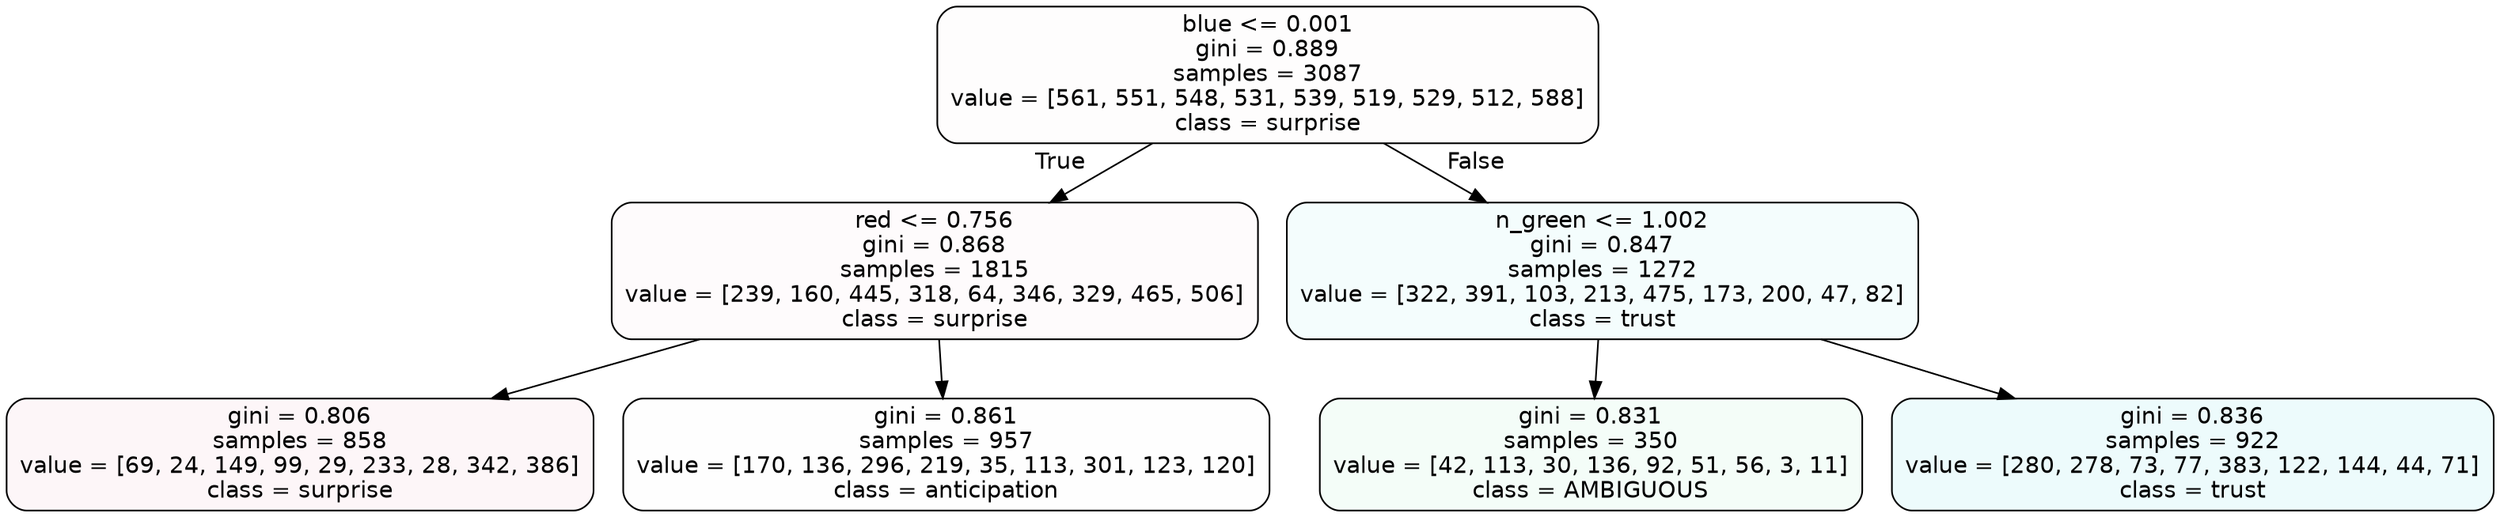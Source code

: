 digraph Tree {
node [shape=box, style="filled, rounded", color="black", fontname=helvetica] ;
edge [fontname=helvetica] ;
0 [label="blue <= 0.001\ngini = 0.889\nsamples = 3087\nvalue = [561, 551, 548, 531, 539, 519, 529, 512, 588]\nclass = surprise", fillcolor="#e5396402"] ;
1 [label="red <= 0.756\ngini = 0.868\nsamples = 1815\nvalue = [239, 160, 445, 318, 64, 346, 329, 465, 506]\nclass = surprise", fillcolor="#e5396404"] ;
0 -> 1 [labeldistance=2.5, labelangle=45, headlabel="True"] ;
2 [label="gini = 0.806\nsamples = 858\nvalue = [69, 24, 149, 99, 29, 233, 28, 342, 386]\nclass = surprise", fillcolor="#e539640b"] ;
1 -> 2 ;
3 [label="gini = 0.861\nsamples = 957\nvalue = [170, 136, 296, 219, 35, 113, 301, 123, 120]\nclass = anticipation", fillcolor="#8139e501"] ;
1 -> 3 ;
4 [label="n_green <= 1.002\ngini = 0.847\nsamples = 1272\nvalue = [322, 391, 103, 213, 475, 173, 200, 47, 82]\nclass = trust", fillcolor="#39d7e50d"] ;
0 -> 4 [labeldistance=2.5, labelangle=-45, headlabel="False"] ;
5 [label="gini = 0.831\nsamples = 350\nvalue = [42, 113, 30, 136, 92, 51, 56, 3, 11]\nclass = AMBIGUOUS", fillcolor="#39e5810e"] ;
4 -> 5 ;
6 [label="gini = 0.836\nsamples = 922\nvalue = [280, 278, 73, 77, 383, 122, 144, 44, 71]\nclass = trust", fillcolor="#39d7e516"] ;
4 -> 6 ;
}